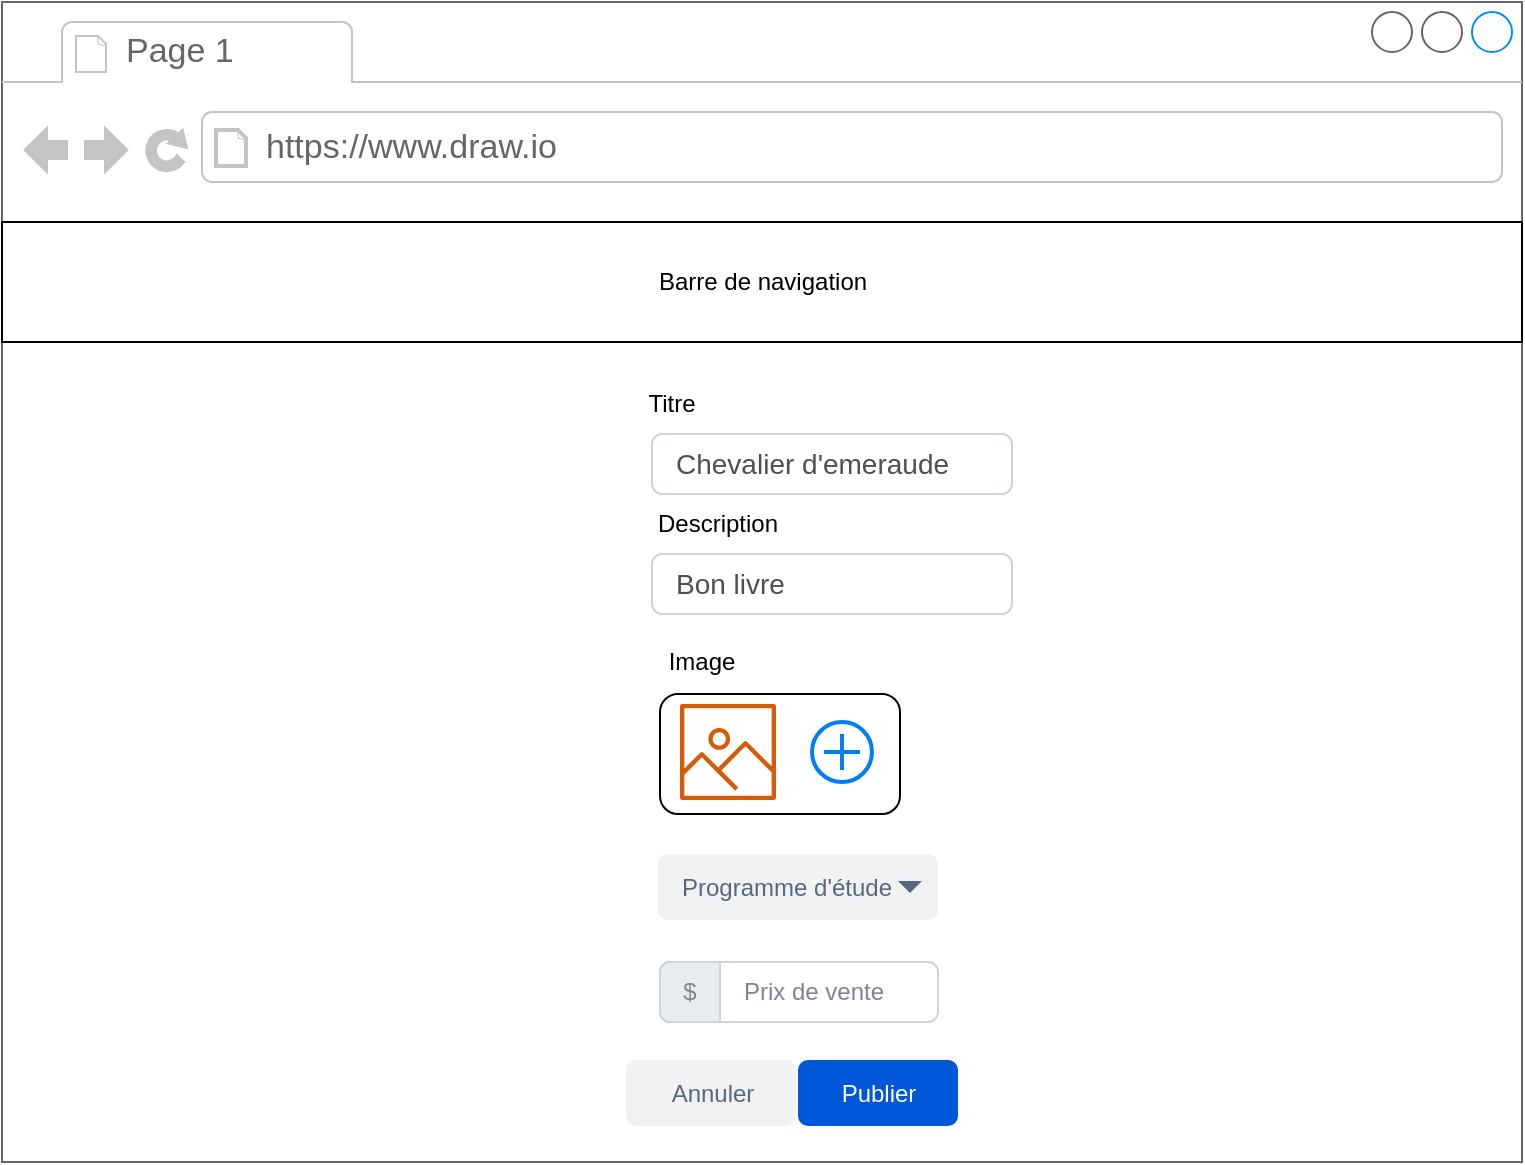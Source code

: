 <mxfile version="20.2.3" type="device"><diagram id="j9t5ig3Kig9JtPjRx4vv" name="Page-1"><mxGraphModel dx="1278" dy="649" grid="1" gridSize="10" guides="1" tooltips="1" connect="1" arrows="1" fold="1" page="1" pageScale="1" pageWidth="850" pageHeight="1100" math="0" shadow="0"><root><mxCell id="0"/><mxCell id="1" parent="0"/><mxCell id="_U3aHiZCFkX-8Xuly3D8-1" value="" style="strokeWidth=1;shadow=0;dashed=0;align=center;html=1;shape=mxgraph.mockup.containers.browserWindow;rSize=0;strokeColor=#666666;strokeColor2=#008cff;strokeColor3=#c4c4c4;mainText=,;recursiveResize=0;" parent="1" vertex="1"><mxGeometry x="10" y="30" width="760" height="580" as="geometry"/></mxCell><mxCell id="_U3aHiZCFkX-8Xuly3D8-2" value="Page 1" style="strokeWidth=1;shadow=0;dashed=0;align=center;html=1;shape=mxgraph.mockup.containers.anchor;fontSize=17;fontColor=#666666;align=left;" parent="_U3aHiZCFkX-8Xuly3D8-1" vertex="1"><mxGeometry x="60" y="12" width="110" height="26" as="geometry"/></mxCell><mxCell id="_U3aHiZCFkX-8Xuly3D8-3" value="https://www.draw.io" style="strokeWidth=1;shadow=0;dashed=0;align=center;html=1;shape=mxgraph.mockup.containers.anchor;rSize=0;fontSize=17;fontColor=#666666;align=left;" parent="_U3aHiZCFkX-8Xuly3D8-1" vertex="1"><mxGeometry x="130" y="60" width="250" height="26" as="geometry"/></mxCell><mxCell id="_U3aHiZCFkX-8Xuly3D8-4" value="" style="rounded=0;whiteSpace=wrap;html=1;strokeWidth=1;" parent="_U3aHiZCFkX-8Xuly3D8-1" vertex="1"><mxGeometry y="110" width="760" height="60" as="geometry"/></mxCell><mxCell id="_U3aHiZCFkX-8Xuly3D8-5" value="Barre de navigation" style="text;html=1;align=center;verticalAlign=middle;resizable=0;points=[];autosize=1;strokeColor=none;fillColor=none;" parent="_U3aHiZCFkX-8Xuly3D8-1" vertex="1"><mxGeometry x="315" y="125" width="130" height="30" as="geometry"/></mxCell><mxCell id="_U3aHiZCFkX-8Xuly3D8-16" value="Titre" style="text;html=1;strokeColor=none;fillColor=none;align=center;verticalAlign=middle;whiteSpace=wrap;rounded=0;" parent="_U3aHiZCFkX-8Xuly3D8-1" vertex="1"><mxGeometry x="310" y="186" width="50" height="30" as="geometry"/></mxCell><mxCell id="_U3aHiZCFkX-8Xuly3D8-26" value="" style="rounded=1;whiteSpace=wrap;html=1;strokeWidth=1;fillColor=#FFFFFF;" parent="_U3aHiZCFkX-8Xuly3D8-1" vertex="1"><mxGeometry x="329" y="346" width="120" height="60" as="geometry"/></mxCell><mxCell id="_U3aHiZCFkX-8Xuly3D8-25" value="Publier" style="rounded=1;fillColor=#0057D8;align=center;strokeColor=none;html=1;fontColor=#ffffff;fontSize=12;sketch=0;" parent="_U3aHiZCFkX-8Xuly3D8-1" vertex="1"><mxGeometry x="398" y="529" width="80" height="33" as="geometry"/></mxCell><mxCell id="9XmlF5QeKdK2eTVefYay-1" value="Annuler" style="rounded=1;align=center;fillColor=#F1F2F4;strokeColor=none;html=1;fontColor=#596780;fontSize=12;sketch=0;" parent="_U3aHiZCFkX-8Xuly3D8-1" vertex="1"><mxGeometry x="312" y="529" width="85" height="33" as="geometry"/></mxCell><mxCell id="B8KlMWvLuL38R645eo2P-1" value="Prix de vente" style="html=1;shadow=0;dashed=0;shape=mxgraph.bootstrap.rrect;rSize=5;strokeColor=#CED4DA;html=1;whiteSpace=wrap;fillColor=#FFFFFF;fontColor=#7D868C;align=left;spacingLeft=40;sketch=0;" parent="_U3aHiZCFkX-8Xuly3D8-1" vertex="1"><mxGeometry x="329" y="480" width="139" height="30" as="geometry"/></mxCell><mxCell id="B8KlMWvLuL38R645eo2P-2" value="$" style="html=1;shadow=0;dashed=0;shape=mxgraph.bootstrap.leftButton;strokeColor=inherit;gradientColor=inherit;fontColor=inherit;fillColor=#E9ECEF;rSize=5;perimeter=none;whiteSpace=wrap;resizeHeight=1;sketch=0;" parent="B8KlMWvLuL38R645eo2P-1" vertex="1"><mxGeometry width="30" height="30" relative="1" as="geometry"/></mxCell><mxCell id="_U3aHiZCFkX-8Xuly3D8-17" value="Description" style="text;html=1;strokeColor=none;fillColor=none;align=center;verticalAlign=middle;whiteSpace=wrap;rounded=0;" parent="1" vertex="1"><mxGeometry x="338" y="276" width="60" height="30" as="geometry"/></mxCell><mxCell id="_U3aHiZCFkX-8Xuly3D8-18" value="Image" style="text;html=1;strokeColor=none;fillColor=none;align=center;verticalAlign=middle;whiteSpace=wrap;rounded=0;" parent="1" vertex="1"><mxGeometry x="330" y="345" width="60" height="30" as="geometry"/></mxCell><mxCell id="_U3aHiZCFkX-8Xuly3D8-19" value="Chevalier d'emeraude" style="html=1;shadow=0;dashed=0;shape=mxgraph.bootstrap.rrect;rSize=5;strokeColor=#CED4DA;strokeWidth=1;fillColor=#FFFFFF;fontColor=#505050;whiteSpace=wrap;align=left;verticalAlign=middle;spacingLeft=10;fontSize=14;" parent="1" vertex="1"><mxGeometry x="335" y="246" width="180" height="30" as="geometry"/></mxCell><mxCell id="_U3aHiZCFkX-8Xuly3D8-20" value="Bon livre" style="html=1;shadow=0;dashed=0;shape=mxgraph.bootstrap.rrect;rSize=5;strokeColor=#CED4DA;strokeWidth=1;fillColor=#FFFFFF;fontColor=#505050;whiteSpace=wrap;align=left;verticalAlign=middle;spacingLeft=10;fontSize=14;" parent="1" vertex="1"><mxGeometry x="335" y="306" width="180" height="30" as="geometry"/></mxCell><mxCell id="_U3aHiZCFkX-8Xuly3D8-22" value="" style="sketch=0;outlineConnect=0;fontColor=#232F3E;gradientColor=none;fillColor=#D45B07;strokeColor=none;dashed=0;verticalLabelPosition=bottom;verticalAlign=top;align=center;html=1;fontSize=12;fontStyle=0;aspect=fixed;pointerEvents=1;shape=mxgraph.aws4.container_registry_image;" parent="1" vertex="1"><mxGeometry x="349" y="381" width="48" height="48" as="geometry"/></mxCell><mxCell id="_U3aHiZCFkX-8Xuly3D8-21" value="" style="html=1;verticalLabelPosition=bottom;align=center;labelBackgroundColor=#ffffff;verticalAlign=top;strokeWidth=2;strokeColor=#0080F0;shadow=0;dashed=0;shape=mxgraph.ios7.icons.add;fillColor=#FFFFFF;" parent="1" vertex="1"><mxGeometry x="415" y="390" width="30" height="30" as="geometry"/></mxCell><mxCell id="_U3aHiZCFkX-8Xuly3D8-23" value="Programme d'étude" style="rounded=1;fillColor=#F1F2F4;strokeColor=none;html=1;fontColor=#596780;align=left;fontSize=12;spacingLeft=10;sketch=0;" parent="1" vertex="1"><mxGeometry x="338" y="456" width="140" height="33" as="geometry"/></mxCell><mxCell id="_U3aHiZCFkX-8Xuly3D8-24" value="" style="shape=triangle;direction=south;fillColor=#596780;strokeColor=none;html=1;sketch=0;" parent="_U3aHiZCFkX-8Xuly3D8-23" vertex="1"><mxGeometry x="1" y="0.5" width="12" height="6" relative="1" as="geometry"><mxPoint x="-20" y="-3" as="offset"/></mxGeometry></mxCell></root></mxGraphModel></diagram></mxfile>